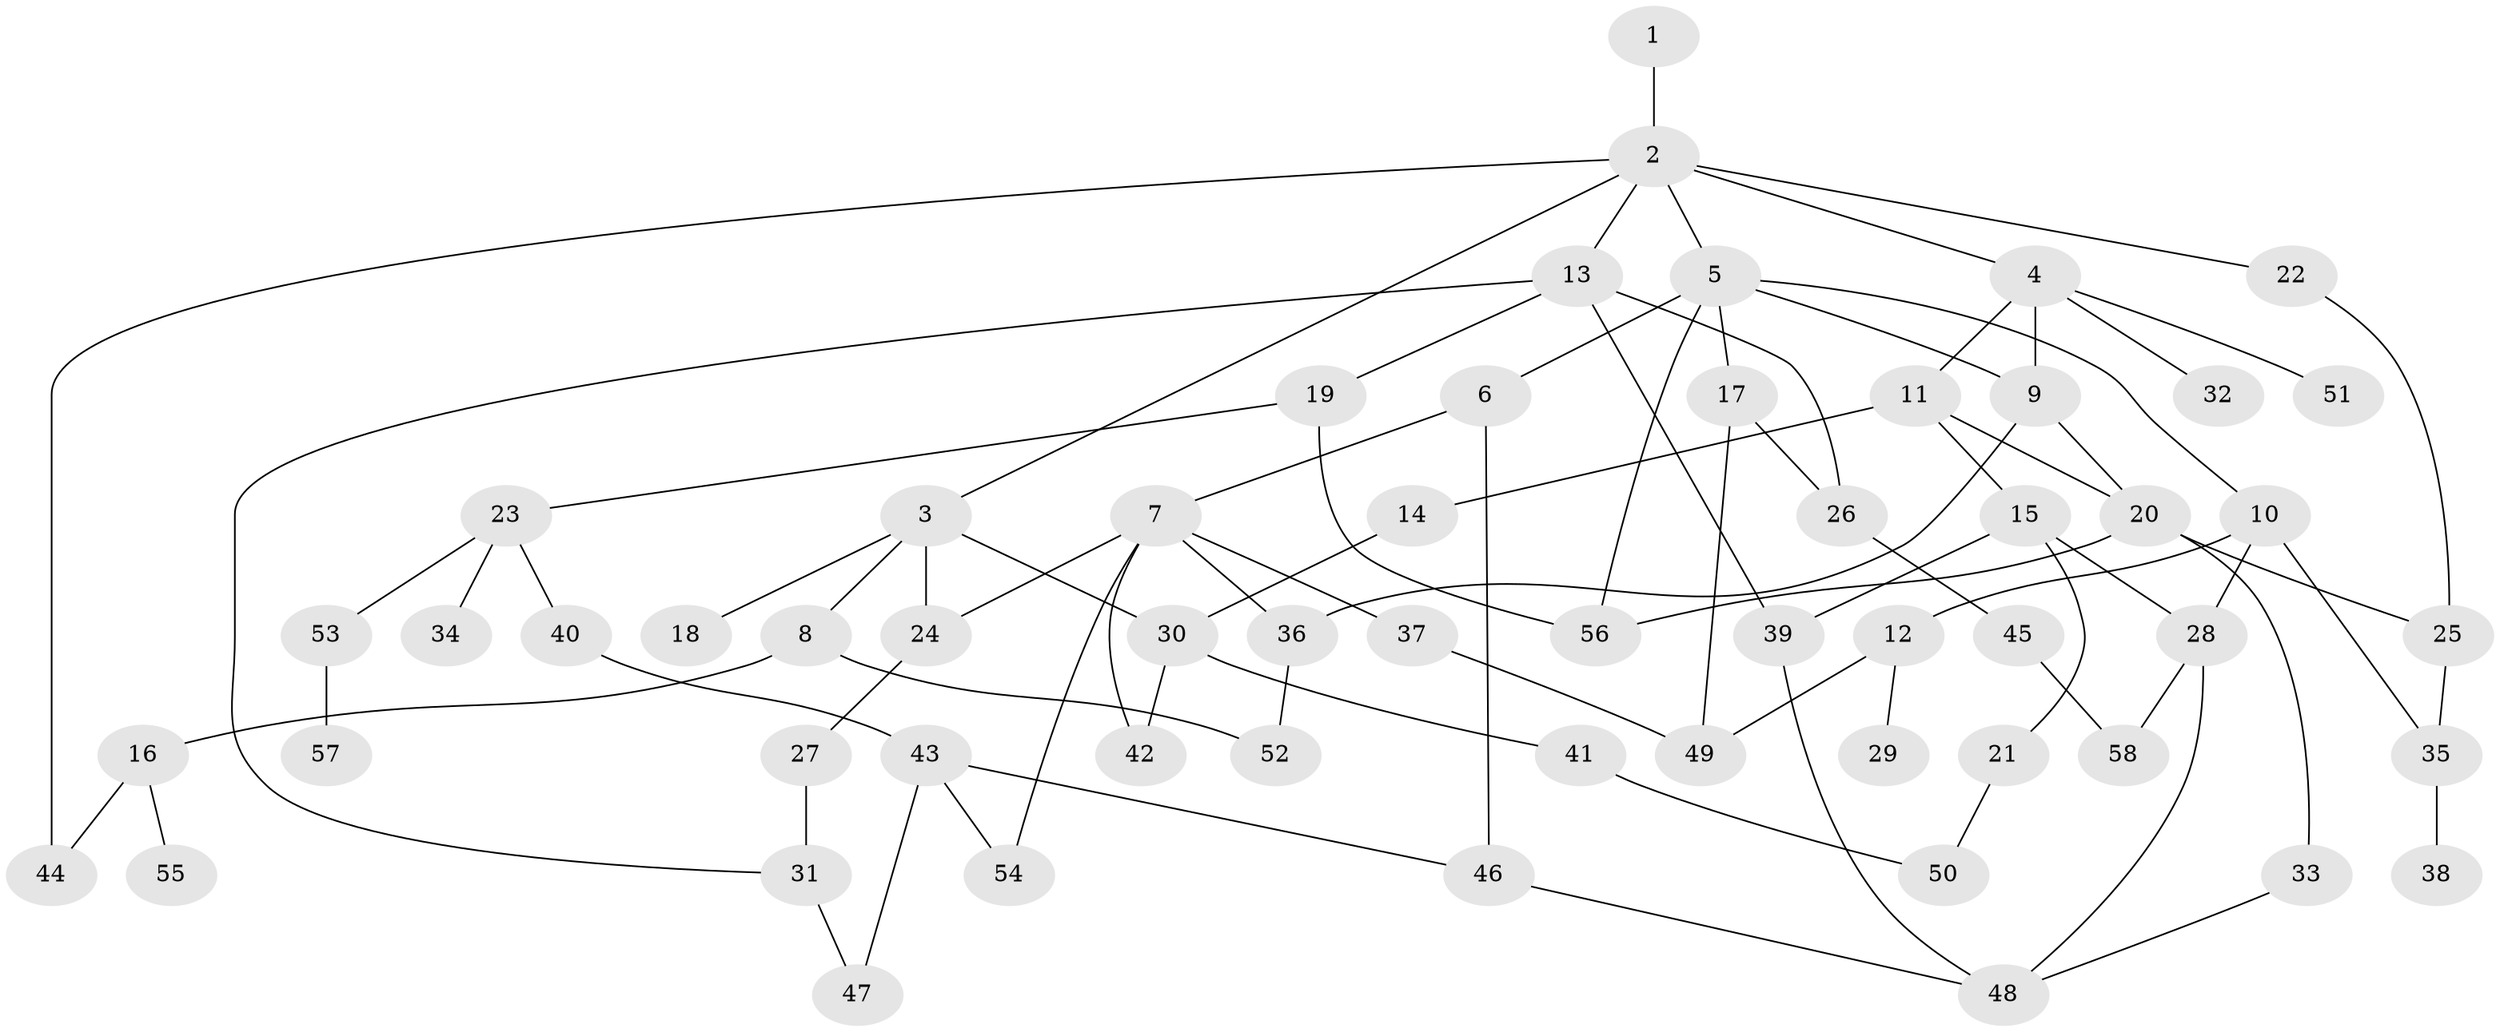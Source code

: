 // coarse degree distribution, {6: 0.1, 5: 0.075, 8: 0.025, 4: 0.175, 7: 0.025, 2: 0.25, 3: 0.175, 1: 0.175}
// Generated by graph-tools (version 1.1) at 2025/23/03/03/25 07:23:34]
// undirected, 58 vertices, 83 edges
graph export_dot {
graph [start="1"]
  node [color=gray90,style=filled];
  1;
  2;
  3;
  4;
  5;
  6;
  7;
  8;
  9;
  10;
  11;
  12;
  13;
  14;
  15;
  16;
  17;
  18;
  19;
  20;
  21;
  22;
  23;
  24;
  25;
  26;
  27;
  28;
  29;
  30;
  31;
  32;
  33;
  34;
  35;
  36;
  37;
  38;
  39;
  40;
  41;
  42;
  43;
  44;
  45;
  46;
  47;
  48;
  49;
  50;
  51;
  52;
  53;
  54;
  55;
  56;
  57;
  58;
  1 -- 2;
  2 -- 3;
  2 -- 4;
  2 -- 5;
  2 -- 13;
  2 -- 22;
  2 -- 44;
  3 -- 8;
  3 -- 18;
  3 -- 30;
  3 -- 24;
  4 -- 9;
  4 -- 11;
  4 -- 32;
  4 -- 51;
  5 -- 6;
  5 -- 10;
  5 -- 17;
  5 -- 9;
  5 -- 56;
  6 -- 7;
  6 -- 46;
  7 -- 24;
  7 -- 36;
  7 -- 37;
  7 -- 54;
  7 -- 42;
  8 -- 16;
  8 -- 52;
  9 -- 20;
  9 -- 36;
  10 -- 12;
  10 -- 35;
  10 -- 28;
  11 -- 14;
  11 -- 15;
  11 -- 20;
  12 -- 29;
  12 -- 49;
  13 -- 19;
  13 -- 31;
  13 -- 39;
  13 -- 26;
  14 -- 30;
  15 -- 21;
  15 -- 28;
  15 -- 39;
  16 -- 44;
  16 -- 55;
  17 -- 26;
  17 -- 49;
  19 -- 23;
  19 -- 56;
  20 -- 33;
  20 -- 56;
  20 -- 25;
  21 -- 50;
  22 -- 25;
  23 -- 34;
  23 -- 40;
  23 -- 53;
  24 -- 27;
  25 -- 35;
  26 -- 45;
  27 -- 31;
  28 -- 48;
  28 -- 58;
  30 -- 41;
  30 -- 42;
  31 -- 47;
  33 -- 48;
  35 -- 38;
  36 -- 52;
  37 -- 49;
  39 -- 48;
  40 -- 43;
  41 -- 50;
  43 -- 47;
  43 -- 54;
  43 -- 46;
  45 -- 58;
  46 -- 48;
  53 -- 57;
}
